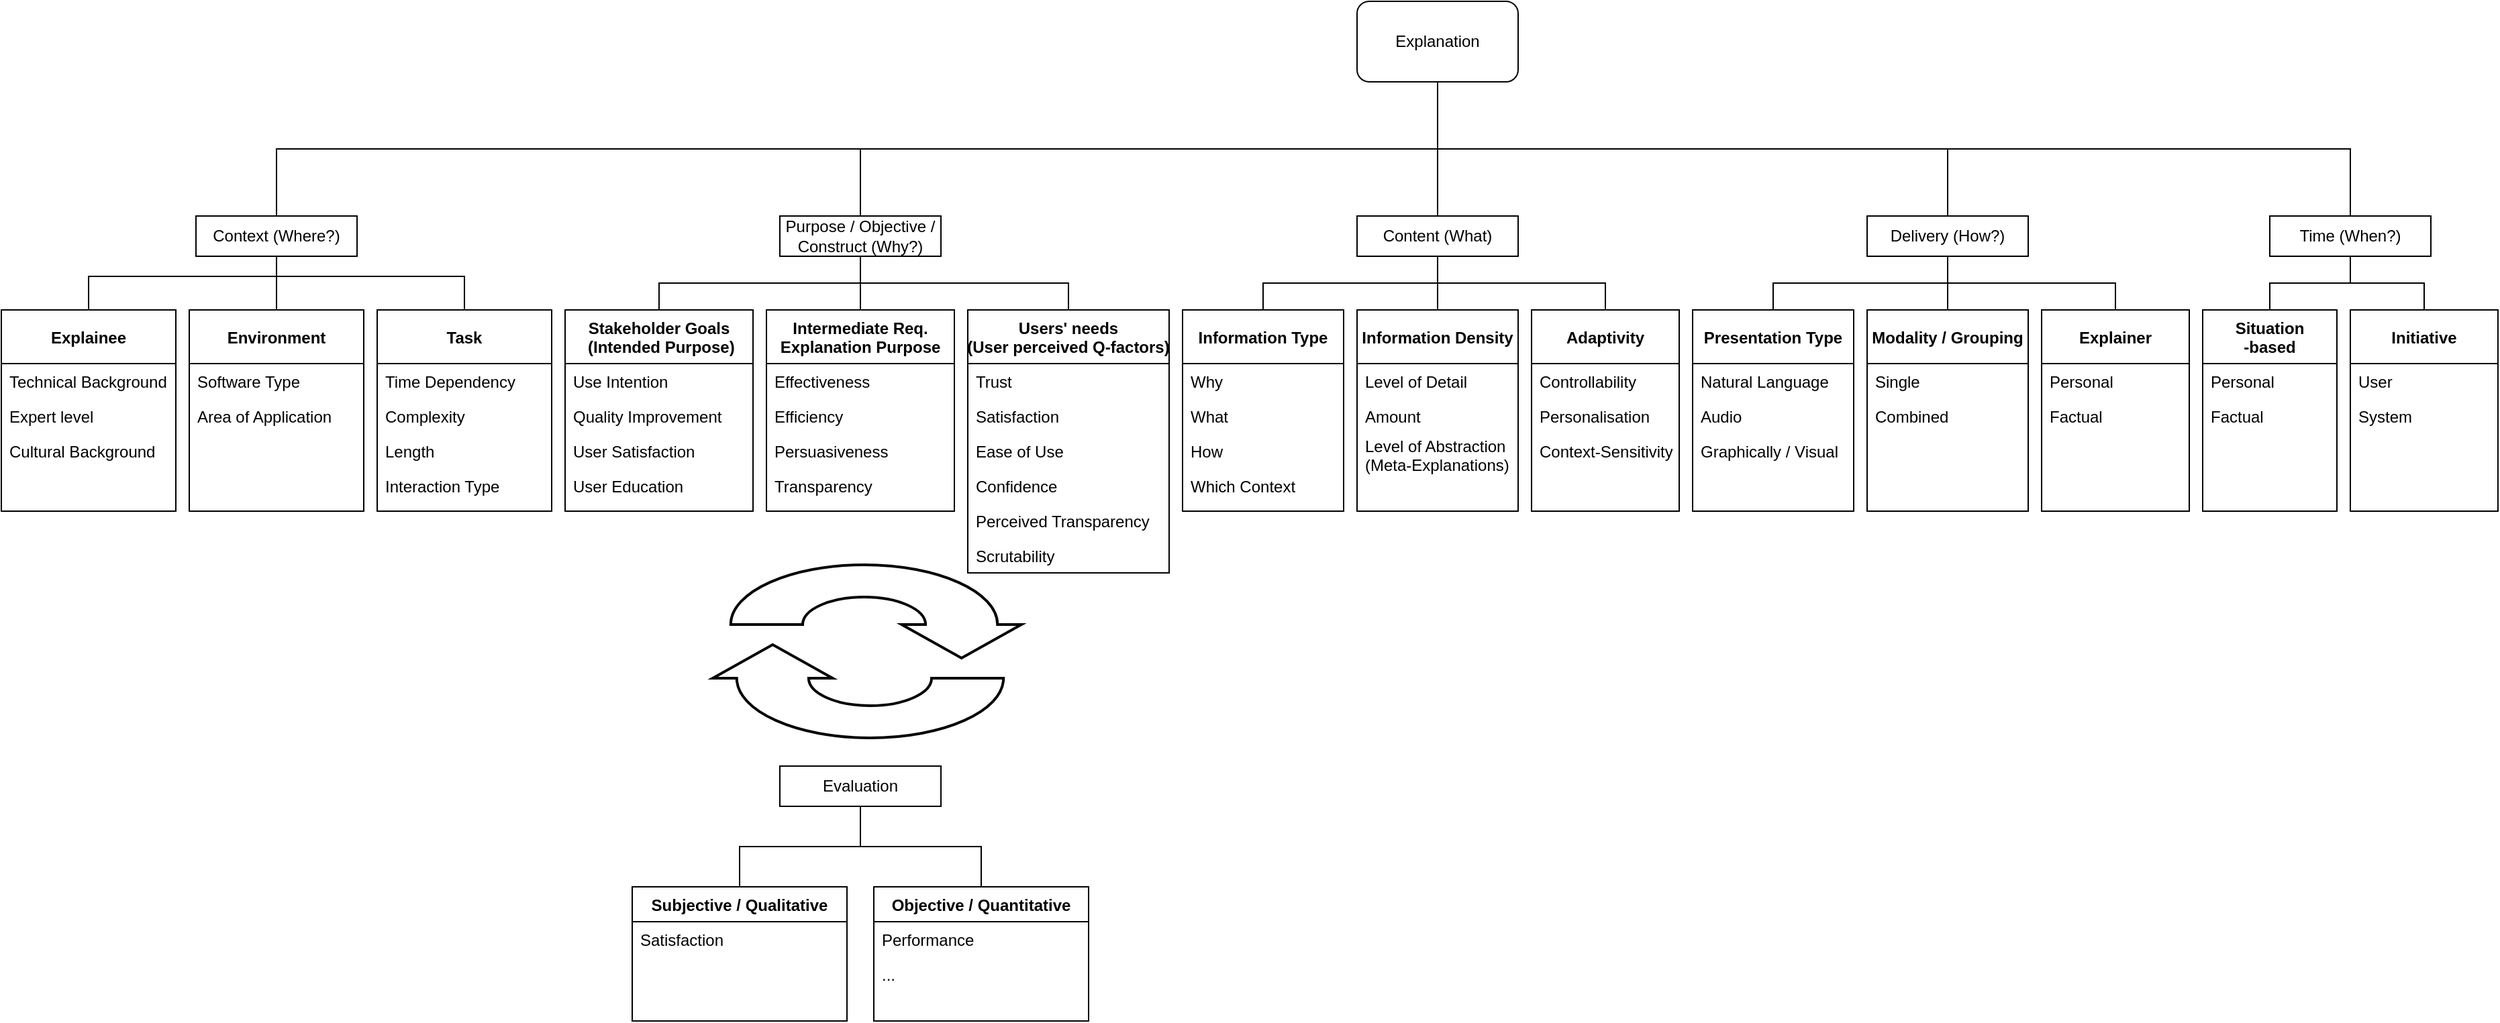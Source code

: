 <mxfile version="14.6.13" type="device"><diagram id="C5RBs43oDa-KdzZeNtuy" name="Page-1"><mxGraphModel dx="2115" dy="593" grid="1" gridSize="10" guides="1" tooltips="1" connect="1" arrows="1" fold="1" page="1" pageScale="1" pageWidth="1169" pageHeight="827" math="0" shadow="0"><root><mxCell id="WIyWlLk6GJQsqaUBKTNV-0"/><mxCell id="WIyWlLk6GJQsqaUBKTNV-1" parent="WIyWlLk6GJQsqaUBKTNV-0"/><mxCell id="axrRriiLc44dSIja1zBE-38" style="edgeStyle=orthogonalEdgeStyle;rounded=0;orthogonalLoop=1;jettySize=auto;html=1;entryX=0.5;entryY=0;entryDx=0;entryDy=0;endArrow=none;endFill=0;" parent="WIyWlLk6GJQsqaUBKTNV-1" source="axrRriiLc44dSIja1zBE-37" target="axrRriiLc44dSIja1zBE-1" edge="1"><mxGeometry x="-1140" y="-5" as="geometry"/></mxCell><mxCell id="axrRriiLc44dSIja1zBE-37" value="Context (Where?)" style="rounded=0;whiteSpace=wrap;html=1;" parent="WIyWlLk6GJQsqaUBKTNV-1" vertex="1"><mxGeometry x="-985" y="210" width="120" height="30" as="geometry"/></mxCell><mxCell id="axrRriiLc44dSIja1zBE-54" style="edgeStyle=orthogonalEdgeStyle;rounded=0;orthogonalLoop=1;jettySize=auto;html=1;entryX=0.5;entryY=0;entryDx=0;entryDy=0;endArrow=none;endFill=0;" parent="WIyWlLk6GJQsqaUBKTNV-1" source="axrRriiLc44dSIja1zBE-55" target="axrRriiLc44dSIja1zBE-46" edge="1"><mxGeometry x="-1200" y="-5" as="geometry"/></mxCell><mxCell id="4n96px9XmfsEtVFsLmV_-23" style="edgeStyle=orthogonalEdgeStyle;rounded=0;orthogonalLoop=1;jettySize=auto;html=1;exitX=0.5;exitY=1;exitDx=0;exitDy=0;entryX=0.5;entryY=0;entryDx=0;entryDy=0;endArrow=none;endFill=0;" parent="WIyWlLk6GJQsqaUBKTNV-1" source="axrRriiLc44dSIja1zBE-55" target="axrRriiLc44dSIja1zBE-49" edge="1"><mxGeometry relative="1" as="geometry"/></mxCell><mxCell id="4n96px9XmfsEtVFsLmV_-37" style="edgeStyle=orthogonalEdgeStyle;rounded=0;orthogonalLoop=1;jettySize=auto;html=1;exitX=0.5;exitY=1;exitDx=0;exitDy=0;entryX=0.5;entryY=0;entryDx=0;entryDy=0;endArrow=none;endFill=0;" parent="WIyWlLk6GJQsqaUBKTNV-1" source="axrRriiLc44dSIja1zBE-55" target="axrRriiLc44dSIja1zBE-41" edge="1"><mxGeometry relative="1" as="geometry"/></mxCell><mxCell id="axrRriiLc44dSIja1zBE-55" value="Purpose / Objective / Construct (Why?)" style="rounded=0;whiteSpace=wrap;html=1;" parent="WIyWlLk6GJQsqaUBKTNV-1" vertex="1"><mxGeometry x="-550" y="210" width="120" height="30" as="geometry"/></mxCell><mxCell id="axrRriiLc44dSIja1zBE-63" value="Subjective / Qualitative" style="swimlane;fontStyle=1;align=center;verticalAlign=top;childLayout=stackLayout;horizontal=1;startSize=26;horizontalStack=0;resizeParent=1;resizeLast=0;collapsible=1;marginBottom=0;rounded=0;shadow=0;strokeWidth=1;" parent="WIyWlLk6GJQsqaUBKTNV-1" vertex="1"><mxGeometry x="-660" y="710" width="160" height="100" as="geometry"><mxRectangle x="20" y="320" width="160" height="26" as="alternateBounds"/></mxGeometry></mxCell><mxCell id="axrRriiLc44dSIja1zBE-64" value="Satisfaction" style="text;align=left;verticalAlign=top;spacingLeft=4;spacingRight=4;overflow=hidden;rotatable=0;points=[[0,0.5],[1,0.5]];portConstraint=eastwest;" parent="axrRriiLc44dSIja1zBE-63" vertex="1"><mxGeometry y="26" width="160" height="26" as="geometry"/></mxCell><mxCell id="axrRriiLc44dSIja1zBE-67" value="Objective / Quantitative" style="swimlane;fontStyle=1;align=center;verticalAlign=top;childLayout=stackLayout;horizontal=1;startSize=26;horizontalStack=0;resizeParent=1;resizeLast=0;collapsible=1;marginBottom=0;rounded=0;shadow=0;strokeWidth=1;" parent="WIyWlLk6GJQsqaUBKTNV-1" vertex="1"><mxGeometry x="-480" y="710" width="160" height="100" as="geometry"><mxRectangle x="20" y="320" width="160" height="26" as="alternateBounds"/></mxGeometry></mxCell><mxCell id="axrRriiLc44dSIja1zBE-68" value="Performance" style="text;align=left;verticalAlign=top;spacingLeft=4;spacingRight=4;overflow=hidden;rotatable=0;points=[[0,0.5],[1,0.5]];portConstraint=eastwest;" parent="axrRriiLc44dSIja1zBE-67" vertex="1"><mxGeometry y="26" width="160" height="26" as="geometry"/></mxCell><mxCell id="axrRriiLc44dSIja1zBE-70" value="..." style="text;align=left;verticalAlign=top;spacingLeft=4;spacingRight=4;overflow=hidden;rotatable=0;points=[[0,0.5],[1,0.5]];portConstraint=eastwest;rounded=0;shadow=0;html=0;" parent="axrRriiLc44dSIja1zBE-67" vertex="1"><mxGeometry y="52" width="160" height="26" as="geometry"/></mxCell><mxCell id="axrRriiLc44dSIja1zBE-72" value="Evaluation" style="rounded=0;whiteSpace=wrap;html=1;" parent="WIyWlLk6GJQsqaUBKTNV-1" vertex="1"><mxGeometry x="-550" y="620" width="120" height="30" as="geometry"/></mxCell><mxCell id="axrRriiLc44dSIja1zBE-73" style="edgeStyle=orthogonalEdgeStyle;rounded=0;orthogonalLoop=1;jettySize=auto;html=1;exitX=0.5;exitY=0;exitDx=0;exitDy=0;entryX=0.5;entryY=1;entryDx=0;entryDy=0;endArrow=none;endFill=0;" parent="WIyWlLk6GJQsqaUBKTNV-1" source="axrRriiLc44dSIja1zBE-63" target="axrRriiLc44dSIja1zBE-72" edge="1"><mxGeometry x="-1260" y="60" as="geometry"/></mxCell><mxCell id="axrRriiLc44dSIja1zBE-74" style="edgeStyle=orthogonalEdgeStyle;rounded=0;orthogonalLoop=1;jettySize=auto;html=1;exitX=0.5;exitY=0;exitDx=0;exitDy=0;entryX=0.5;entryY=1;entryDx=0;entryDy=0;endArrow=none;endFill=0;" parent="WIyWlLk6GJQsqaUBKTNV-1" source="axrRriiLc44dSIja1zBE-67" target="axrRriiLc44dSIja1zBE-72" edge="1"><mxGeometry x="-1260" y="60" as="geometry"/></mxCell><mxCell id="axrRriiLc44dSIja1zBE-81" style="edgeStyle=orthogonalEdgeStyle;rounded=0;orthogonalLoop=1;jettySize=auto;html=1;exitX=0.5;exitY=1;exitDx=0;exitDy=0;startArrow=none;startFill=0;endArrow=none;endFill=0;" parent="WIyWlLk6GJQsqaUBKTNV-1" source="axrRriiLc44dSIja1zBE-80" target="axrRriiLc44dSIja1zBE-37" edge="1"><mxGeometry x="-1150" y="-5" as="geometry"/></mxCell><mxCell id="axrRriiLc44dSIja1zBE-82" style="edgeStyle=orthogonalEdgeStyle;rounded=0;orthogonalLoop=1;jettySize=auto;html=1;exitX=0.5;exitY=1;exitDx=0;exitDy=0;entryX=0.5;entryY=0;entryDx=0;entryDy=0;startArrow=none;startFill=0;endArrow=none;endFill=0;" parent="WIyWlLk6GJQsqaUBKTNV-1" source="axrRriiLc44dSIja1zBE-80" target="axrRriiLc44dSIja1zBE-55" edge="1"><mxGeometry x="-1150" y="-5" as="geometry"/></mxCell><mxCell id="axrRriiLc44dSIja1zBE-109" style="edgeStyle=orthogonalEdgeStyle;rounded=0;orthogonalLoop=1;jettySize=auto;html=1;exitX=0.5;exitY=1;exitDx=0;exitDy=0;fontColor=#CCCCCC;startArrow=none;startFill=0;endArrow=none;endFill=0;" parent="WIyWlLk6GJQsqaUBKTNV-1" source="axrRriiLc44dSIja1zBE-80" target="axrRriiLc44dSIja1zBE-99" edge="1"><mxGeometry relative="1" as="geometry"/></mxCell><mxCell id="4n96px9XmfsEtVFsLmV_-22" style="edgeStyle=orthogonalEdgeStyle;rounded=0;orthogonalLoop=1;jettySize=auto;html=1;entryX=0.5;entryY=0;entryDx=0;entryDy=0;exitX=0.5;exitY=1;exitDx=0;exitDy=0;endArrow=none;endFill=0;" parent="WIyWlLk6GJQsqaUBKTNV-1" source="axrRriiLc44dSIja1zBE-80" target="4n96px9XmfsEtVFsLmV_-21" edge="1"><mxGeometry relative="1" as="geometry"/></mxCell><mxCell id="4n96px9XmfsEtVFsLmV_-35" style="edgeStyle=orthogonalEdgeStyle;rounded=0;orthogonalLoop=1;jettySize=auto;html=1;exitX=0.5;exitY=1;exitDx=0;exitDy=0;entryX=0.5;entryY=0;entryDx=0;entryDy=0;endArrow=none;endFill=0;" parent="WIyWlLk6GJQsqaUBKTNV-1" source="axrRriiLc44dSIja1zBE-80" target="4n96px9XmfsEtVFsLmV_-26" edge="1"><mxGeometry relative="1" as="geometry"/></mxCell><mxCell id="axrRriiLc44dSIja1zBE-80" value="Explanation" style="rounded=1;whiteSpace=wrap;html=1;" parent="WIyWlLk6GJQsqaUBKTNV-1" vertex="1"><mxGeometry x="-120" y="50" width="120" height="60" as="geometry"/></mxCell><mxCell id="axrRriiLc44dSIja1zBE-98" style="edgeStyle=orthogonalEdgeStyle;rounded=0;orthogonalLoop=1;jettySize=auto;html=1;entryX=0.5;entryY=0;entryDx=0;entryDy=0;endArrow=none;endFill=0;" parent="WIyWlLk6GJQsqaUBKTNV-1" source="axrRriiLc44dSIja1zBE-99" target="axrRriiLc44dSIja1zBE-90" edge="1"><mxGeometry x="-1230" y="-5" as="geometry"/></mxCell><mxCell id="4n96px9XmfsEtVFsLmV_-25" style="edgeStyle=orthogonalEdgeStyle;rounded=0;orthogonalLoop=1;jettySize=auto;html=1;exitX=0.5;exitY=1;exitDx=0;exitDy=0;entryX=0.5;entryY=0;entryDx=0;entryDy=0;endArrow=none;endFill=0;" parent="WIyWlLk6GJQsqaUBKTNV-1" source="axrRriiLc44dSIja1zBE-99" target="axrRriiLc44dSIja1zBE-85" edge="1"><mxGeometry relative="1" as="geometry"/></mxCell><mxCell id="4n96px9XmfsEtVFsLmV_-38" style="edgeStyle=orthogonalEdgeStyle;rounded=0;orthogonalLoop=1;jettySize=auto;html=1;exitX=0.5;exitY=1;exitDx=0;exitDy=0;entryX=0.5;entryY=0;entryDx=0;entryDy=0;endArrow=none;endFill=0;" parent="WIyWlLk6GJQsqaUBKTNV-1" source="axrRriiLc44dSIja1zBE-99" target="axrRriiLc44dSIja1zBE-93" edge="1"><mxGeometry relative="1" as="geometry"/></mxCell><mxCell id="axrRriiLc44dSIja1zBE-99" value="Content (What)" style="rounded=0;whiteSpace=wrap;html=1;" parent="WIyWlLk6GJQsqaUBKTNV-1" vertex="1"><mxGeometry x="-120" y="210" width="120" height="30" as="geometry"/></mxCell><mxCell id="4n96px9XmfsEtVFsLmV_-20" style="edgeStyle=orthogonalEdgeStyle;rounded=0;orthogonalLoop=1;jettySize=auto;html=1;entryX=0.5;entryY=0;entryDx=0;entryDy=0;endArrow=none;endFill=0;" parent="WIyWlLk6GJQsqaUBKTNV-1" source="4n96px9XmfsEtVFsLmV_-21" target="4n96px9XmfsEtVFsLmV_-11" edge="1"><mxGeometry x="-730" y="-5" as="geometry"/></mxCell><mxCell id="4n96px9XmfsEtVFsLmV_-24" style="edgeStyle=orthogonalEdgeStyle;rounded=0;orthogonalLoop=1;jettySize=auto;html=1;exitX=0.5;exitY=1;exitDx=0;exitDy=0;entryX=0.5;entryY=0;entryDx=0;entryDy=0;endArrow=none;endFill=0;" parent="WIyWlLk6GJQsqaUBKTNV-1" source="4n96px9XmfsEtVFsLmV_-21" target="4n96px9XmfsEtVFsLmV_-15" edge="1"><mxGeometry relative="1" as="geometry"/></mxCell><mxCell id="4n96px9XmfsEtVFsLmV_-21" value="Delivery (How?)" style="rounded=0;whiteSpace=wrap;html=1;" parent="WIyWlLk6GJQsqaUBKTNV-1" vertex="1"><mxGeometry x="260" y="210" width="120" height="30" as="geometry"/></mxCell><mxCell id="axrRriiLc44dSIja1zBE-49" value="Users' needs&#10;(User perceived Q-factors)" style="swimlane;fontStyle=1;align=center;verticalAlign=middle;childLayout=stackLayout;horizontal=1;startSize=40;horizontalStack=0;resizeParent=1;resizeLast=0;collapsible=1;marginBottom=0;rounded=0;shadow=0;strokeWidth=1;" parent="WIyWlLk6GJQsqaUBKTNV-1" vertex="1"><mxGeometry x="-410" y="280" width="150" height="196" as="geometry"><mxRectangle x="20" y="320" width="160" height="26" as="alternateBounds"/></mxGeometry></mxCell><mxCell id="axrRriiLc44dSIja1zBE-50" value="Trust" style="text;align=left;verticalAlign=top;spacingLeft=4;spacingRight=4;overflow=hidden;rotatable=0;points=[[0,0.5],[1,0.5]];portConstraint=eastwest;" parent="axrRriiLc44dSIja1zBE-49" vertex="1"><mxGeometry y="40" width="150" height="26" as="geometry"/></mxCell><mxCell id="axrRriiLc44dSIja1zBE-51" value="Satisfaction" style="text;align=left;verticalAlign=top;spacingLeft=4;spacingRight=4;overflow=hidden;rotatable=0;points=[[0,0.5],[1,0.5]];portConstraint=eastwest;rounded=0;shadow=0;html=0;" parent="axrRriiLc44dSIja1zBE-49" vertex="1"><mxGeometry y="66" width="150" height="26" as="geometry"/></mxCell><mxCell id="axrRriiLc44dSIja1zBE-52" value="Ease of Use" style="text;align=left;verticalAlign=top;spacingLeft=4;spacingRight=4;overflow=hidden;rotatable=0;points=[[0,0.5],[1,0.5]];portConstraint=eastwest;rounded=0;shadow=0;html=0;" parent="axrRriiLc44dSIja1zBE-49" vertex="1"><mxGeometry y="92" width="150" height="26" as="geometry"/></mxCell><mxCell id="axrRriiLc44dSIja1zBE-53" value="Confidence" style="text;align=left;verticalAlign=top;spacingLeft=4;spacingRight=4;overflow=hidden;rotatable=0;points=[[0,0.5],[1,0.5]];portConstraint=eastwest;rounded=0;shadow=0;html=0;" parent="axrRriiLc44dSIja1zBE-49" vertex="1"><mxGeometry y="118" width="150" height="26" as="geometry"/></mxCell><mxCell id="axrRriiLc44dSIja1zBE-60" value="Perceived Transparency" style="text;align=left;verticalAlign=top;spacingLeft=4;spacingRight=4;overflow=hidden;rotatable=0;points=[[0,0.5],[1,0.5]];portConstraint=eastwest;rounded=0;shadow=0;html=0;" parent="axrRriiLc44dSIja1zBE-49" vertex="1"><mxGeometry y="144" width="150" height="26" as="geometry"/></mxCell><mxCell id="axrRriiLc44dSIja1zBE-61" value="Scrutability" style="text;align=left;verticalAlign=top;spacingLeft=4;spacingRight=4;overflow=hidden;rotatable=0;points=[[0,0.5],[1,0.5]];portConstraint=eastwest;rounded=0;shadow=0;html=0;" parent="axrRriiLc44dSIja1zBE-49" vertex="1"><mxGeometry y="170" width="150" height="26" as="geometry"/></mxCell><mxCell id="4n96px9XmfsEtVFsLmV_-40" style="edgeStyle=orthogonalEdgeStyle;rounded=0;orthogonalLoop=1;jettySize=auto;html=1;exitX=0.5;exitY=0;exitDx=0;exitDy=0;entryX=0.5;entryY=1;entryDx=0;entryDy=0;endArrow=none;endFill=0;" parent="WIyWlLk6GJQsqaUBKTNV-1" source="4n96px9XmfsEtVFsLmV_-4" target="4n96px9XmfsEtVFsLmV_-21" edge="1"><mxGeometry relative="1" as="geometry"/></mxCell><mxCell id="4n96px9XmfsEtVFsLmV_-4" value="Presentation Type" style="swimlane;fontStyle=1;align=center;verticalAlign=middle;childLayout=stackLayout;horizontal=1;startSize=40;horizontalStack=0;resizeParent=1;resizeLast=0;collapsible=1;marginBottom=0;rounded=0;shadow=0;strokeWidth=1;" parent="WIyWlLk6GJQsqaUBKTNV-1" vertex="1"><mxGeometry x="130" y="280" width="120" height="150" as="geometry"><mxRectangle x="20" y="320" width="160" height="26" as="alternateBounds"/></mxGeometry></mxCell><mxCell id="4n96px9XmfsEtVFsLmV_-5" value="Natural Language" style="text;align=left;verticalAlign=top;spacingLeft=4;spacingRight=4;overflow=hidden;rotatable=0;points=[[0,0.5],[1,0.5]];portConstraint=eastwest;" parent="4n96px9XmfsEtVFsLmV_-4" vertex="1"><mxGeometry y="40" width="120" height="26" as="geometry"/></mxCell><mxCell id="4n96px9XmfsEtVFsLmV_-6" value="Audio" style="text;align=left;verticalAlign=top;spacingLeft=4;spacingRight=4;overflow=hidden;rotatable=0;points=[[0,0.5],[1,0.5]];portConstraint=eastwest;rounded=0;shadow=0;html=0;" parent="4n96px9XmfsEtVFsLmV_-4" vertex="1"><mxGeometry y="66" width="120" height="26" as="geometry"/></mxCell><mxCell id="4n96px9XmfsEtVFsLmV_-7" value="Graphically / Visual" style="text;align=left;verticalAlign=top;spacingLeft=4;spacingRight=4;overflow=hidden;rotatable=0;points=[[0,0.5],[1,0.5]];portConstraint=eastwest;rounded=0;shadow=0;html=0;" parent="4n96px9XmfsEtVFsLmV_-4" vertex="1"><mxGeometry y="92" width="120" height="26" as="geometry"/></mxCell><mxCell id="4n96px9XmfsEtVFsLmV_-11" value="Modality / Grouping" style="swimlane;fontStyle=1;align=center;verticalAlign=middle;childLayout=stackLayout;horizontal=1;startSize=40;horizontalStack=0;resizeParent=1;resizeLast=0;collapsible=1;marginBottom=0;rounded=0;shadow=0;strokeWidth=1;" parent="WIyWlLk6GJQsqaUBKTNV-1" vertex="1"><mxGeometry x="260" y="280" width="120" height="150" as="geometry"><mxRectangle x="20" y="320" width="160" height="26" as="alternateBounds"/></mxGeometry></mxCell><mxCell id="4n96px9XmfsEtVFsLmV_-12" value="Single" style="text;align=left;verticalAlign=top;spacingLeft=4;spacingRight=4;overflow=hidden;rotatable=0;points=[[0,0.5],[1,0.5]];portConstraint=eastwest;" parent="4n96px9XmfsEtVFsLmV_-11" vertex="1"><mxGeometry y="40" width="120" height="26" as="geometry"/></mxCell><mxCell id="4n96px9XmfsEtVFsLmV_-13" value="Combined" style="text;align=left;verticalAlign=top;spacingLeft=4;spacingRight=4;overflow=hidden;rotatable=0;points=[[0,0.5],[1,0.5]];portConstraint=eastwest;rounded=0;shadow=0;html=0;" parent="4n96px9XmfsEtVFsLmV_-11" vertex="1"><mxGeometry y="66" width="120" height="26" as="geometry"/></mxCell><mxCell id="4n96px9XmfsEtVFsLmV_-15" value="Explainer" style="swimlane;fontStyle=1;align=center;verticalAlign=middle;childLayout=stackLayout;horizontal=1;startSize=40;horizontalStack=0;resizeParent=1;resizeLast=0;collapsible=1;marginBottom=0;rounded=0;shadow=0;strokeWidth=1;" parent="WIyWlLk6GJQsqaUBKTNV-1" vertex="1"><mxGeometry x="390" y="280" width="110" height="150" as="geometry"><mxRectangle x="20" y="320" width="160" height="26" as="alternateBounds"/></mxGeometry></mxCell><mxCell id="4n96px9XmfsEtVFsLmV_-16" value="Personal" style="text;align=left;verticalAlign=top;spacingLeft=4;spacingRight=4;overflow=hidden;rotatable=0;points=[[0,0.5],[1,0.5]];portConstraint=eastwest;" parent="4n96px9XmfsEtVFsLmV_-15" vertex="1"><mxGeometry y="40" width="110" height="26" as="geometry"/></mxCell><mxCell id="4n96px9XmfsEtVFsLmV_-17" value="Factual" style="text;align=left;verticalAlign=top;spacingLeft=4;spacingRight=4;overflow=hidden;rotatable=0;points=[[0,0.5],[1,0.5]];portConstraint=eastwest;rounded=0;shadow=0;html=0;" parent="4n96px9XmfsEtVFsLmV_-15" vertex="1"><mxGeometry y="66" width="110" height="26" as="geometry"/></mxCell><mxCell id="zkfFHV4jXpPFQw0GAbJ--0" value="Explainee" style="swimlane;fontStyle=1;align=center;verticalAlign=middle;childLayout=stackLayout;horizontal=1;startSize=40;horizontalStack=0;resizeParent=1;resizeLast=0;collapsible=1;marginBottom=0;rounded=0;shadow=0;strokeWidth=1;" parent="WIyWlLk6GJQsqaUBKTNV-1" vertex="1"><mxGeometry x="-1130" y="280" width="130" height="150" as="geometry"><mxRectangle x="20" y="320" width="160" height="26" as="alternateBounds"/></mxGeometry></mxCell><mxCell id="zkfFHV4jXpPFQw0GAbJ--1" value="Technical Background" style="text;align=left;verticalAlign=top;spacingLeft=4;spacingRight=4;overflow=hidden;rotatable=0;points=[[0,0.5],[1,0.5]];portConstraint=eastwest;" parent="zkfFHV4jXpPFQw0GAbJ--0" vertex="1"><mxGeometry y="40" width="130" height="26" as="geometry"/></mxCell><mxCell id="zkfFHV4jXpPFQw0GAbJ--2" value="Expert level" style="text;align=left;verticalAlign=top;spacingLeft=4;spacingRight=4;overflow=hidden;rotatable=0;points=[[0,0.5],[1,0.5]];portConstraint=eastwest;rounded=0;shadow=0;html=0;" parent="zkfFHV4jXpPFQw0GAbJ--0" vertex="1"><mxGeometry y="66" width="130" height="26" as="geometry"/></mxCell><mxCell id="axrRriiLc44dSIja1zBE-32" value="Cultural Background" style="text;align=left;verticalAlign=top;spacingLeft=4;spacingRight=4;overflow=hidden;rotatable=0;points=[[0,0.5],[1,0.5]];portConstraint=eastwest;rounded=0;shadow=0;html=0;" parent="zkfFHV4jXpPFQw0GAbJ--0" vertex="1"><mxGeometry y="92" width="130" height="26" as="geometry"/></mxCell><mxCell id="axrRriiLc44dSIja1zBE-5" value="Task" style="swimlane;fontStyle=1;align=center;verticalAlign=middle;childLayout=stackLayout;horizontal=1;startSize=40;horizontalStack=0;resizeParent=1;resizeLast=0;collapsible=1;marginBottom=0;rounded=0;shadow=0;strokeWidth=1;" parent="WIyWlLk6GJQsqaUBKTNV-1" vertex="1"><mxGeometry x="-850" y="280" width="130" height="150" as="geometry"><mxRectangle x="20" y="320" width="160" height="26" as="alternateBounds"/></mxGeometry></mxCell><mxCell id="axrRriiLc44dSIja1zBE-6" value="Time Dependency" style="text;align=left;verticalAlign=top;spacingLeft=4;spacingRight=4;overflow=hidden;rotatable=0;points=[[0,0.5],[1,0.5]];portConstraint=eastwest;" parent="axrRriiLc44dSIja1zBE-5" vertex="1"><mxGeometry y="40" width="130" height="26" as="geometry"/></mxCell><mxCell id="axrRriiLc44dSIja1zBE-7" value="Complexity" style="text;align=left;verticalAlign=top;spacingLeft=4;spacingRight=4;overflow=hidden;rotatable=0;points=[[0,0.5],[1,0.5]];portConstraint=eastwest;rounded=0;shadow=0;html=0;" parent="axrRriiLc44dSIja1zBE-5" vertex="1"><mxGeometry y="66" width="130" height="26" as="geometry"/></mxCell><mxCell id="axrRriiLc44dSIja1zBE-8" value="Length" style="text;align=left;verticalAlign=top;spacingLeft=4;spacingRight=4;overflow=hidden;rotatable=0;points=[[0,0.5],[1,0.5]];portConstraint=eastwest;rounded=0;shadow=0;html=0;" parent="axrRriiLc44dSIja1zBE-5" vertex="1"><mxGeometry y="92" width="130" height="26" as="geometry"/></mxCell><mxCell id="axrRriiLc44dSIja1zBE-33" value="Interaction Type" style="text;align=left;verticalAlign=top;spacingLeft=4;spacingRight=4;overflow=hidden;rotatable=0;points=[[0,0.5],[1,0.5]];portConstraint=eastwest;rounded=0;shadow=0;html=0;" parent="axrRriiLc44dSIja1zBE-5" vertex="1"><mxGeometry y="118" width="130" height="26" as="geometry"/></mxCell><mxCell id="axrRriiLc44dSIja1zBE-1" value="Environment" style="swimlane;fontStyle=1;align=center;verticalAlign=middle;childLayout=stackLayout;horizontal=1;startSize=40;horizontalStack=0;resizeParent=1;resizeLast=0;collapsible=1;marginBottom=0;rounded=0;shadow=0;strokeWidth=1;" parent="WIyWlLk6GJQsqaUBKTNV-1" vertex="1"><mxGeometry x="-990" y="280" width="130" height="150" as="geometry"><mxRectangle x="20" y="320" width="160" height="26" as="alternateBounds"/></mxGeometry></mxCell><mxCell id="axrRriiLc44dSIja1zBE-2" value="Software Type" style="text;align=left;verticalAlign=top;spacingLeft=4;spacingRight=4;overflow=hidden;rotatable=0;points=[[0,0.5],[1,0.5]];portConstraint=eastwest;" parent="axrRriiLc44dSIja1zBE-1" vertex="1"><mxGeometry y="40" width="130" height="26" as="geometry"/></mxCell><mxCell id="axrRriiLc44dSIja1zBE-3" value="Area of Application" style="text;align=left;verticalAlign=top;spacingLeft=4;spacingRight=4;overflow=hidden;rotatable=0;points=[[0,0.5],[1,0.5]];portConstraint=eastwest;rounded=0;shadow=0;html=0;" parent="axrRriiLc44dSIja1zBE-1" vertex="1"><mxGeometry y="66" width="130" height="26" as="geometry"/></mxCell><mxCell id="axrRriiLc44dSIja1zBE-35" style="edgeStyle=orthogonalEdgeStyle;rounded=0;orthogonalLoop=1;jettySize=auto;html=1;exitX=0.5;exitY=0;exitDx=0;exitDy=0;entryX=0.5;entryY=0;entryDx=0;entryDy=0;endArrow=none;endFill=0;" parent="WIyWlLk6GJQsqaUBKTNV-1" source="zkfFHV4jXpPFQw0GAbJ--0" target="axrRriiLc44dSIja1zBE-1" edge="1"><mxGeometry x="-1140" y="285" as="geometry"><Array as="points"><mxPoint x="-1060" y="255"/><mxPoint x="-890" y="255"/></Array></mxGeometry></mxCell><mxCell id="axrRriiLc44dSIja1zBE-36" style="edgeStyle=orthogonalEdgeStyle;rounded=0;orthogonalLoop=1;jettySize=auto;html=1;exitX=0.5;exitY=0;exitDx=0;exitDy=0;entryX=0.5;entryY=0;entryDx=0;entryDy=0;endArrow=none;endFill=0;" parent="WIyWlLk6GJQsqaUBKTNV-1" source="axrRriiLc44dSIja1zBE-1" target="axrRriiLc44dSIja1zBE-5" edge="1"><mxGeometry x="-1140" y="285" as="geometry"><Array as="points"><mxPoint x="-890" y="255"/><mxPoint x="-720" y="255"/></Array></mxGeometry></mxCell><mxCell id="axrRriiLc44dSIja1zBE-85" value="Information Type" style="swimlane;fontStyle=1;align=center;verticalAlign=middle;childLayout=stackLayout;horizontal=1;startSize=40;horizontalStack=0;resizeParent=1;resizeLast=0;collapsible=1;marginBottom=0;rounded=0;shadow=0;strokeWidth=1;" parent="WIyWlLk6GJQsqaUBKTNV-1" vertex="1"><mxGeometry x="-250" y="280" width="120" height="150" as="geometry"><mxRectangle x="20" y="320" width="160" height="26" as="alternateBounds"/></mxGeometry></mxCell><mxCell id="axrRriiLc44dSIja1zBE-86" value="Why" style="text;align=left;verticalAlign=top;spacingLeft=4;spacingRight=4;overflow=hidden;rotatable=0;points=[[0,0.5],[1,0.5]];portConstraint=eastwest;" parent="axrRriiLc44dSIja1zBE-85" vertex="1"><mxGeometry y="40" width="120" height="26" as="geometry"/></mxCell><mxCell id="axrRriiLc44dSIja1zBE-87" value="What" style="text;align=left;verticalAlign=top;spacingLeft=4;spacingRight=4;overflow=hidden;rotatable=0;points=[[0,0.5],[1,0.5]];portConstraint=eastwest;rounded=0;shadow=0;html=0;" parent="axrRriiLc44dSIja1zBE-85" vertex="1"><mxGeometry y="66" width="120" height="26" as="geometry"/></mxCell><mxCell id="axrRriiLc44dSIja1zBE-88" value="How" style="text;align=left;verticalAlign=top;spacingLeft=4;spacingRight=4;overflow=hidden;rotatable=0;points=[[0,0.5],[1,0.5]];portConstraint=eastwest;rounded=0;shadow=0;html=0;" parent="axrRriiLc44dSIja1zBE-85" vertex="1"><mxGeometry y="92" width="120" height="26" as="geometry"/></mxCell><mxCell id="axrRriiLc44dSIja1zBE-106" value="Which Context" style="text;align=left;verticalAlign=top;spacingLeft=4;spacingRight=4;overflow=hidden;rotatable=0;points=[[0,0.5],[1,0.5]];portConstraint=eastwest;rounded=0;shadow=0;html=0;" parent="axrRriiLc44dSIja1zBE-85" vertex="1"><mxGeometry y="118" width="120" height="26" as="geometry"/></mxCell><mxCell id="axrRriiLc44dSIja1zBE-90" value="Information Density" style="swimlane;fontStyle=1;align=center;verticalAlign=middle;childLayout=stackLayout;horizontal=1;startSize=40;horizontalStack=0;resizeParent=1;resizeLast=0;collapsible=1;marginBottom=0;rounded=0;shadow=0;strokeWidth=1;" parent="WIyWlLk6GJQsqaUBKTNV-1" vertex="1"><mxGeometry x="-120" y="280" width="120" height="150" as="geometry"><mxRectangle x="20" y="320" width="160" height="26" as="alternateBounds"/></mxGeometry></mxCell><mxCell id="axrRriiLc44dSIja1zBE-91" value="Level of Detail" style="text;align=left;verticalAlign=top;spacingLeft=4;spacingRight=4;overflow=hidden;rotatable=0;points=[[0,0.5],[1,0.5]];portConstraint=eastwest;" parent="axrRriiLc44dSIja1zBE-90" vertex="1"><mxGeometry y="40" width="120" height="26" as="geometry"/></mxCell><mxCell id="axrRriiLc44dSIja1zBE-92" value="Amount" style="text;align=left;verticalAlign=top;spacingLeft=4;spacingRight=4;overflow=hidden;rotatable=0;points=[[0,0.5],[1,0.5]];portConstraint=eastwest;rounded=0;shadow=0;html=0;" parent="axrRriiLc44dSIja1zBE-90" vertex="1"><mxGeometry y="66" width="120" height="26" as="geometry"/></mxCell><mxCell id="axrRriiLc44dSIja1zBE-108" value="Level of Abstraction&#10;(Meta-Explanations)" style="text;align=left;verticalAlign=middle;spacingLeft=4;spacingRight=4;overflow=hidden;rotatable=0;points=[[0,0.5],[1,0.5]];portConstraint=eastwest;rounded=0;shadow=0;html=0;" parent="axrRriiLc44dSIja1zBE-90" vertex="1"><mxGeometry y="92" width="120" height="32" as="geometry"/></mxCell><mxCell id="axrRriiLc44dSIja1zBE-93" value="Adaptivity" style="swimlane;fontStyle=1;align=center;verticalAlign=middle;childLayout=stackLayout;horizontal=1;startSize=40;horizontalStack=0;resizeParent=1;resizeLast=0;collapsible=1;marginBottom=0;rounded=0;shadow=0;strokeWidth=1;" parent="WIyWlLk6GJQsqaUBKTNV-1" vertex="1"><mxGeometry x="10" y="280" width="110" height="150" as="geometry"><mxRectangle x="20" y="320" width="160" height="26" as="alternateBounds"/></mxGeometry></mxCell><mxCell id="axrRriiLc44dSIja1zBE-94" value="Controllability" style="text;align=left;verticalAlign=top;spacingLeft=4;spacingRight=4;overflow=hidden;rotatable=0;points=[[0,0.5],[1,0.5]];portConstraint=eastwest;" parent="axrRriiLc44dSIja1zBE-93" vertex="1"><mxGeometry y="40" width="110" height="26" as="geometry"/></mxCell><mxCell id="axrRriiLc44dSIja1zBE-95" value="Personalisation" style="text;align=left;verticalAlign=top;spacingLeft=4;spacingRight=4;overflow=hidden;rotatable=0;points=[[0,0.5],[1,0.5]];portConstraint=eastwest;rounded=0;shadow=0;html=0;" parent="axrRriiLc44dSIja1zBE-93" vertex="1"><mxGeometry y="66" width="110" height="26" as="geometry"/></mxCell><mxCell id="axrRriiLc44dSIja1zBE-96" value="Context-Sensitivity" style="text;align=left;verticalAlign=top;spacingLeft=4;spacingRight=4;overflow=hidden;rotatable=0;points=[[0,0.5],[1,0.5]];portConstraint=eastwest;rounded=0;shadow=0;html=0;" parent="axrRriiLc44dSIja1zBE-93" vertex="1"><mxGeometry y="92" width="110" height="26" as="geometry"/></mxCell><mxCell id="axrRriiLc44dSIja1zBE-41" value="Stakeholder Goals&#10; (Intended Purpose)" style="swimlane;fontStyle=1;align=center;verticalAlign=middle;childLayout=stackLayout;horizontal=1;startSize=40;horizontalStack=0;resizeParent=1;resizeLast=0;collapsible=1;marginBottom=0;rounded=0;shadow=0;strokeWidth=1;" parent="WIyWlLk6GJQsqaUBKTNV-1" vertex="1"><mxGeometry x="-710" y="280" width="140" height="150" as="geometry"><mxRectangle x="20" y="320" width="160" height="26" as="alternateBounds"/></mxGeometry></mxCell><mxCell id="axrRriiLc44dSIja1zBE-42" value="Use Intention" style="text;align=left;verticalAlign=top;spacingLeft=4;spacingRight=4;overflow=hidden;rotatable=0;points=[[0,0.5],[1,0.5]];portConstraint=eastwest;" parent="axrRriiLc44dSIja1zBE-41" vertex="1"><mxGeometry y="40" width="140" height="26" as="geometry"/></mxCell><mxCell id="axrRriiLc44dSIja1zBE-43" value="Quality Improvement" style="text;align=left;verticalAlign=top;spacingLeft=4;spacingRight=4;overflow=hidden;rotatable=0;points=[[0,0.5],[1,0.5]];portConstraint=eastwest;rounded=0;shadow=0;html=0;" parent="axrRriiLc44dSIja1zBE-41" vertex="1"><mxGeometry y="66" width="140" height="26" as="geometry"/></mxCell><mxCell id="axrRriiLc44dSIja1zBE-44" value="User Satisfaction" style="text;align=left;verticalAlign=top;spacingLeft=4;spacingRight=4;overflow=hidden;rotatable=0;points=[[0,0.5],[1,0.5]];portConstraint=eastwest;rounded=0;shadow=0;html=0;" parent="axrRriiLc44dSIja1zBE-41" vertex="1"><mxGeometry y="92" width="140" height="26" as="geometry"/></mxCell><mxCell id="axrRriiLc44dSIja1zBE-56" value="User Education" style="text;align=left;verticalAlign=top;spacingLeft=4;spacingRight=4;overflow=hidden;rotatable=0;points=[[0,0.5],[1,0.5]];portConstraint=eastwest;rounded=0;shadow=0;html=0;" parent="axrRriiLc44dSIja1zBE-41" vertex="1"><mxGeometry y="118" width="140" height="26" as="geometry"/></mxCell><mxCell id="axrRriiLc44dSIja1zBE-46" value="Intermediate Req.&#10;Explanation Purpose" style="swimlane;fontStyle=1;align=center;verticalAlign=middle;childLayout=stackLayout;horizontal=1;startSize=40;horizontalStack=0;resizeParent=1;resizeLast=0;collapsible=1;marginBottom=0;rounded=0;shadow=0;strokeWidth=1;" parent="WIyWlLk6GJQsqaUBKTNV-1" vertex="1"><mxGeometry x="-560" y="280" width="140" height="150" as="geometry"><mxRectangle x="20" y="320" width="160" height="26" as="alternateBounds"/></mxGeometry></mxCell><mxCell id="axrRriiLc44dSIja1zBE-47" value="Effectiveness" style="text;align=left;verticalAlign=top;spacingLeft=4;spacingRight=4;overflow=hidden;rotatable=0;points=[[0,0.5],[1,0.5]];portConstraint=eastwest;" parent="axrRriiLc44dSIja1zBE-46" vertex="1"><mxGeometry y="40" width="140" height="26" as="geometry"/></mxCell><mxCell id="axrRriiLc44dSIja1zBE-48" value="Efficiency" style="text;align=left;verticalAlign=top;spacingLeft=4;spacingRight=4;overflow=hidden;rotatable=0;points=[[0,0.5],[1,0.5]];portConstraint=eastwest;rounded=0;shadow=0;html=0;" parent="axrRriiLc44dSIja1zBE-46" vertex="1"><mxGeometry y="66" width="140" height="26" as="geometry"/></mxCell><mxCell id="axrRriiLc44dSIja1zBE-58" value="Persuasiveness" style="text;align=left;verticalAlign=top;spacingLeft=4;spacingRight=4;overflow=hidden;rotatable=0;points=[[0,0.5],[1,0.5]];portConstraint=eastwest;rounded=0;shadow=0;html=0;" parent="axrRriiLc44dSIja1zBE-46" vertex="1"><mxGeometry y="92" width="140" height="26" as="geometry"/></mxCell><mxCell id="axrRriiLc44dSIja1zBE-59" value="Transparency" style="text;align=left;verticalAlign=top;spacingLeft=4;spacingRight=4;overflow=hidden;rotatable=0;points=[[0,0.5],[1,0.5]];portConstraint=eastwest;rounded=0;shadow=0;html=0;" parent="axrRriiLc44dSIja1zBE-46" vertex="1"><mxGeometry y="118" width="140" height="26" as="geometry"/></mxCell><mxCell id="4n96px9XmfsEtVFsLmV_-33" style="edgeStyle=orthogonalEdgeStyle;rounded=0;orthogonalLoop=1;jettySize=auto;html=1;exitX=0.5;exitY=1;exitDx=0;exitDy=0;entryX=0.5;entryY=0;entryDx=0;entryDy=0;endArrow=none;endFill=0;" parent="WIyWlLk6GJQsqaUBKTNV-1" source="4n96px9XmfsEtVFsLmV_-26" target="4n96px9XmfsEtVFsLmV_-27" edge="1"><mxGeometry relative="1" as="geometry"/></mxCell><mxCell id="4n96px9XmfsEtVFsLmV_-34" style="edgeStyle=orthogonalEdgeStyle;rounded=0;orthogonalLoop=1;jettySize=auto;html=1;exitX=0.5;exitY=1;exitDx=0;exitDy=0;entryX=0.5;entryY=0;entryDx=0;entryDy=0;endArrow=none;endFill=0;" parent="WIyWlLk6GJQsqaUBKTNV-1" source="4n96px9XmfsEtVFsLmV_-26" target="4n96px9XmfsEtVFsLmV_-30" edge="1"><mxGeometry relative="1" as="geometry"/></mxCell><mxCell id="4n96px9XmfsEtVFsLmV_-26" value="Time (When?)" style="rounded=0;whiteSpace=wrap;html=1;" parent="WIyWlLk6GJQsqaUBKTNV-1" vertex="1"><mxGeometry x="560" y="210" width="120" height="30" as="geometry"/></mxCell><mxCell id="4n96px9XmfsEtVFsLmV_-27" value="Situation&#10;-based" style="swimlane;fontStyle=1;align=center;verticalAlign=middle;childLayout=stackLayout;horizontal=1;startSize=40;horizontalStack=0;resizeParent=1;resizeLast=0;collapsible=1;marginBottom=0;rounded=0;shadow=0;strokeWidth=1;" parent="WIyWlLk6GJQsqaUBKTNV-1" vertex="1"><mxGeometry x="510" y="280" width="100" height="150" as="geometry"><mxRectangle x="20" y="320" width="160" height="26" as="alternateBounds"/></mxGeometry></mxCell><mxCell id="4n96px9XmfsEtVFsLmV_-28" value="Personal" style="text;align=left;verticalAlign=top;spacingLeft=4;spacingRight=4;overflow=hidden;rotatable=0;points=[[0,0.5],[1,0.5]];portConstraint=eastwest;" parent="4n96px9XmfsEtVFsLmV_-27" vertex="1"><mxGeometry y="40" width="100" height="26" as="geometry"/></mxCell><mxCell id="4n96px9XmfsEtVFsLmV_-29" value="Factual" style="text;align=left;verticalAlign=top;spacingLeft=4;spacingRight=4;overflow=hidden;rotatable=0;points=[[0,0.5],[1,0.5]];portConstraint=eastwest;rounded=0;shadow=0;html=0;" parent="4n96px9XmfsEtVFsLmV_-27" vertex="1"><mxGeometry y="66" width="100" height="26" as="geometry"/></mxCell><mxCell id="4n96px9XmfsEtVFsLmV_-30" value="Initiative" style="swimlane;fontStyle=1;align=center;verticalAlign=middle;childLayout=stackLayout;horizontal=1;startSize=40;horizontalStack=0;resizeParent=1;resizeLast=0;collapsible=1;marginBottom=0;rounded=0;shadow=0;strokeWidth=1;" parent="WIyWlLk6GJQsqaUBKTNV-1" vertex="1"><mxGeometry x="620" y="280" width="110" height="150" as="geometry"><mxRectangle x="20" y="320" width="160" height="26" as="alternateBounds"/></mxGeometry></mxCell><mxCell id="4n96px9XmfsEtVFsLmV_-31" value="User" style="text;align=left;verticalAlign=top;spacingLeft=4;spacingRight=4;overflow=hidden;rotatable=0;points=[[0,0.5],[1,0.5]];portConstraint=eastwest;" parent="4n96px9XmfsEtVFsLmV_-30" vertex="1"><mxGeometry y="40" width="110" height="26" as="geometry"/></mxCell><mxCell id="4n96px9XmfsEtVFsLmV_-32" value="System" style="text;align=left;verticalAlign=top;spacingLeft=4;spacingRight=4;overflow=hidden;rotatable=0;points=[[0,0.5],[1,0.5]];portConstraint=eastwest;rounded=0;shadow=0;html=0;" parent="4n96px9XmfsEtVFsLmV_-30" vertex="1"><mxGeometry y="66" width="110" height="26" as="geometry"/></mxCell><mxCell id="4n96px9XmfsEtVFsLmV_-44" value="" style="group" parent="WIyWlLk6GJQsqaUBKTNV-1" vertex="1" connectable="0"><mxGeometry x="-600" y="470" width="230" height="129" as="geometry"/></mxCell><mxCell id="4n96px9XmfsEtVFsLmV_-42" value="" style="shape=mxgraph.arrows.circular_arrow;html=1;verticalLabelPosition=bottom;verticalAlign=top;strokeWidth=2;strokeColor=#000000;" parent="4n96px9XmfsEtVFsLmV_-44" vertex="1"><mxGeometry x="13.398" width="216.602" height="69.539" as="geometry"/></mxCell><mxCell id="4n96px9XmfsEtVFsLmV_-43" value="" style="shape=mxgraph.arrows.circular_arrow;html=1;verticalLabelPosition=bottom;verticalAlign=top;strokeWidth=2;strokeColor=#000000;direction=west;" parent="4n96px9XmfsEtVFsLmV_-44" vertex="1"><mxGeometry y="59.461" width="216.602" height="69.539" as="geometry"/></mxCell></root></mxGraphModel></diagram></mxfile>